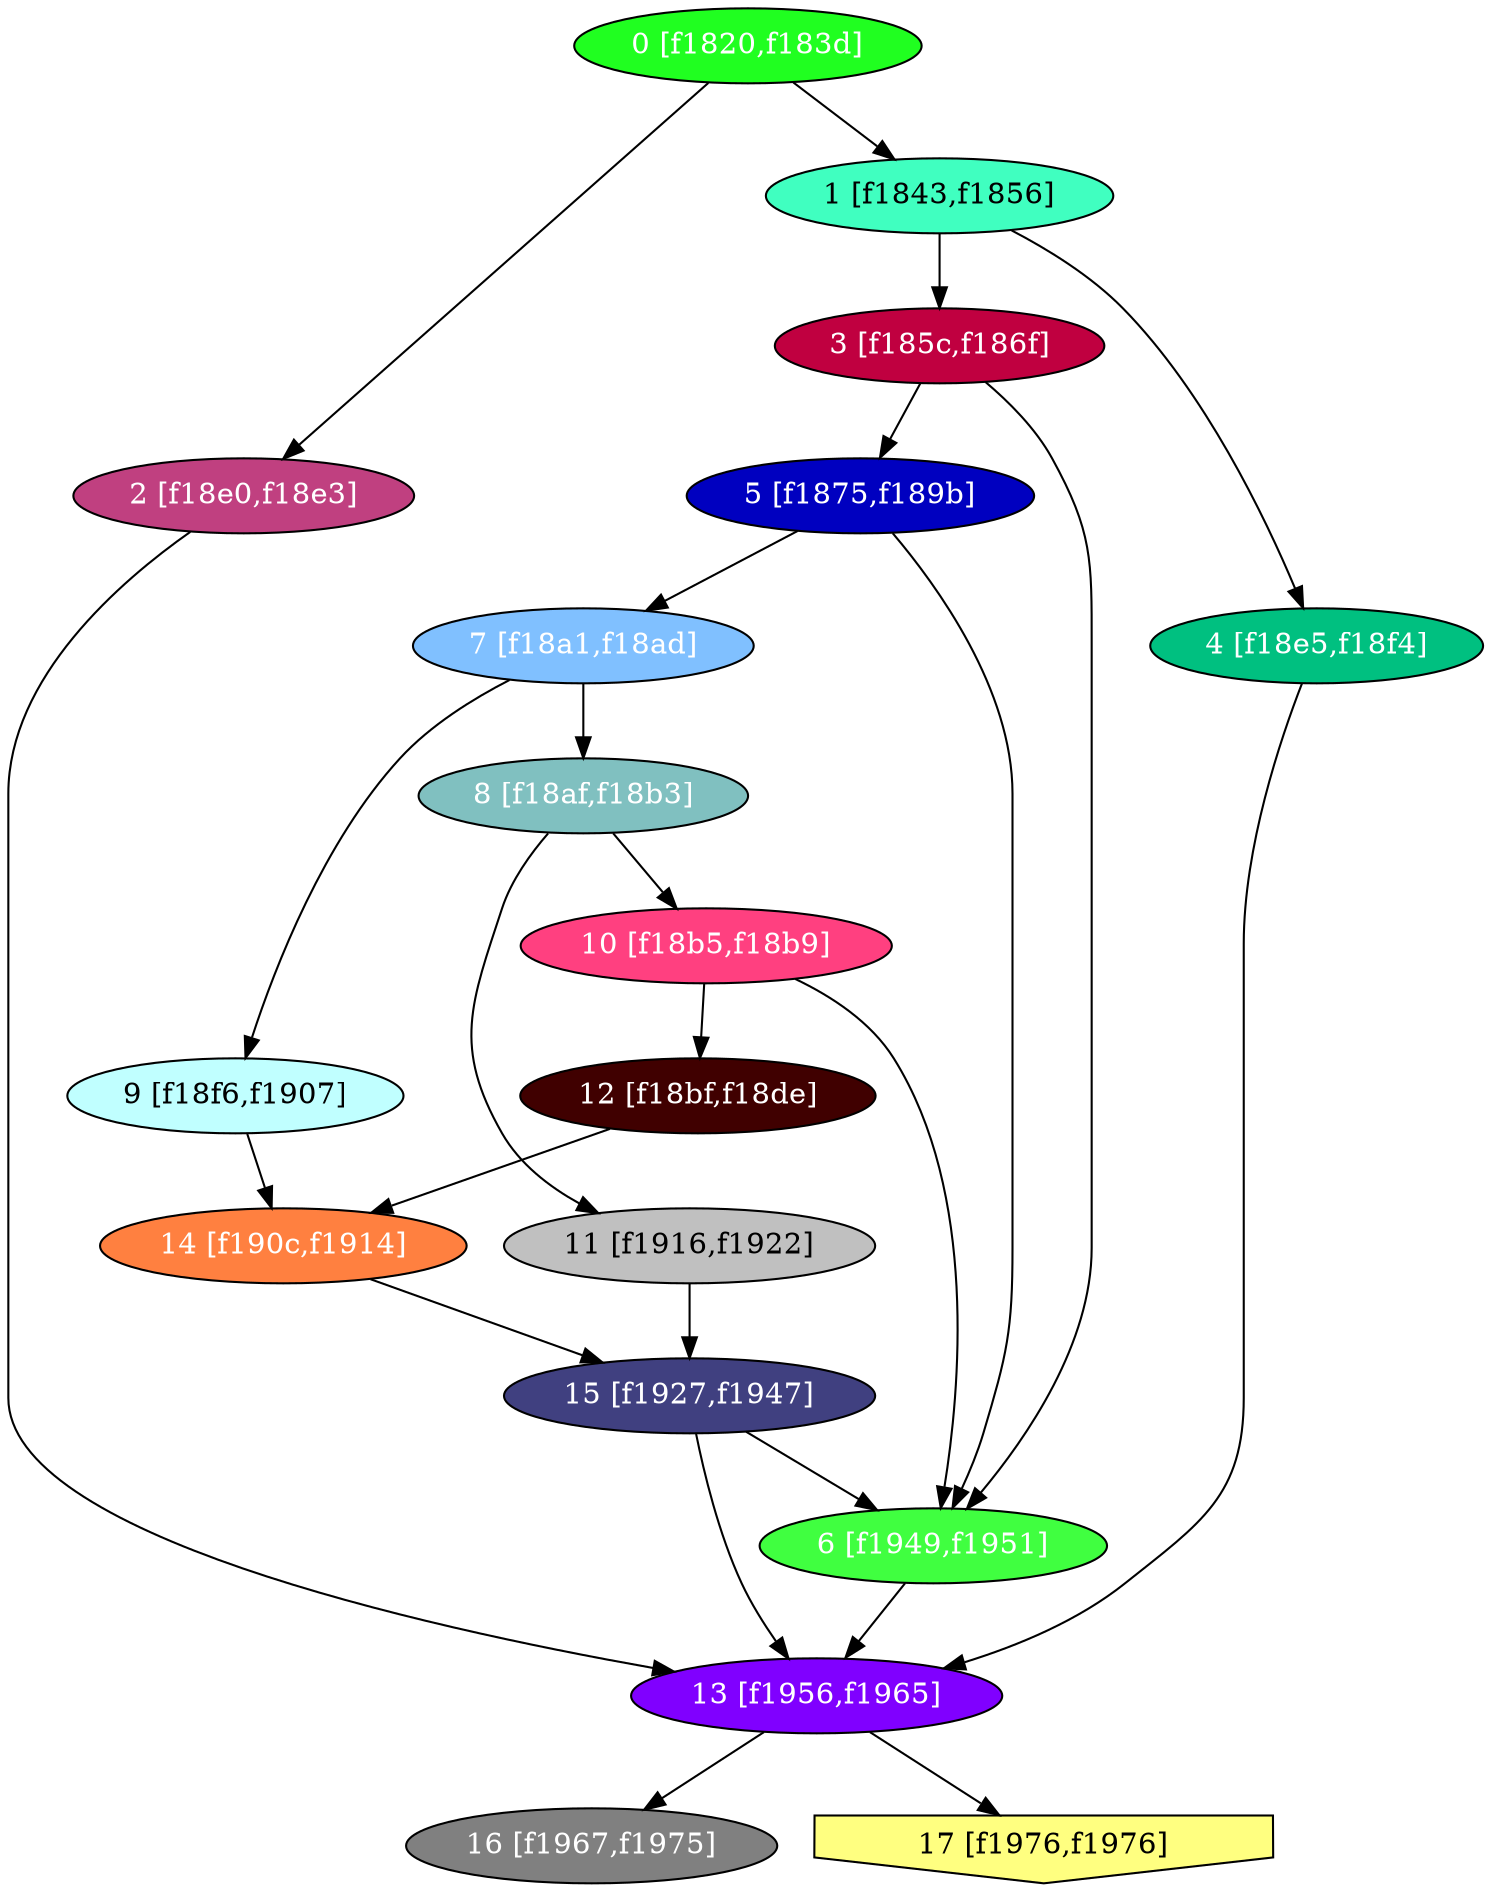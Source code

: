 diGraph libnss3{
	libnss3_0  [style=filled fillcolor="#20FF20" fontcolor="#ffffff" shape=oval label="0 [f1820,f183d]"]
	libnss3_1  [style=filled fillcolor="#40FFC0" fontcolor="#000000" shape=oval label="1 [f1843,f1856]"]
	libnss3_2  [style=filled fillcolor="#C04080" fontcolor="#ffffff" shape=oval label="2 [f18e0,f18e3]"]
	libnss3_3  [style=filled fillcolor="#C00040" fontcolor="#ffffff" shape=oval label="3 [f185c,f186f]"]
	libnss3_4  [style=filled fillcolor="#00C080" fontcolor="#ffffff" shape=oval label="4 [f18e5,f18f4]"]
	libnss3_5  [style=filled fillcolor="#0000C0" fontcolor="#ffffff" shape=oval label="5 [f1875,f189b]"]
	libnss3_6  [style=filled fillcolor="#40FF40" fontcolor="#ffffff" shape=oval label="6 [f1949,f1951]"]
	libnss3_7  [style=filled fillcolor="#80C0FF" fontcolor="#ffffff" shape=oval label="7 [f18a1,f18ad]"]
	libnss3_8  [style=filled fillcolor="#80C0C0" fontcolor="#ffffff" shape=oval label="8 [f18af,f18b3]"]
	libnss3_9  [style=filled fillcolor="#C0FFFF" fontcolor="#000000" shape=oval label="9 [f18f6,f1907]"]
	libnss3_a  [style=filled fillcolor="#FF4080" fontcolor="#ffffff" shape=oval label="10 [f18b5,f18b9]"]
	libnss3_b  [style=filled fillcolor="#C0C0C0" fontcolor="#000000" shape=oval label="11 [f1916,f1922]"]
	libnss3_c  [style=filled fillcolor="#400000" fontcolor="#ffffff" shape=oval label="12 [f18bf,f18de]"]
	libnss3_d  [style=filled fillcolor="#8000FF" fontcolor="#ffffff" shape=oval label="13 [f1956,f1965]"]
	libnss3_e  [style=filled fillcolor="#FF8040" fontcolor="#ffffff" shape=oval label="14 [f190c,f1914]"]
	libnss3_f  [style=filled fillcolor="#404080" fontcolor="#ffffff" shape=oval label="15 [f1927,f1947]"]
	libnss3_10  [style=filled fillcolor="#808080" fontcolor="#ffffff" shape=oval label="16 [f1967,f1975]"]
	libnss3_11  [style=filled fillcolor="#FFFF80" fontcolor="#000000" shape=invhouse label="17 [f1976,f1976]"]

	libnss3_0 -> libnss3_1
	libnss3_0 -> libnss3_2
	libnss3_1 -> libnss3_3
	libnss3_1 -> libnss3_4
	libnss3_2 -> libnss3_d
	libnss3_3 -> libnss3_5
	libnss3_3 -> libnss3_6
	libnss3_4 -> libnss3_d
	libnss3_5 -> libnss3_6
	libnss3_5 -> libnss3_7
	libnss3_6 -> libnss3_d
	libnss3_7 -> libnss3_8
	libnss3_7 -> libnss3_9
	libnss3_8 -> libnss3_a
	libnss3_8 -> libnss3_b
	libnss3_9 -> libnss3_e
	libnss3_a -> libnss3_6
	libnss3_a -> libnss3_c
	libnss3_b -> libnss3_f
	libnss3_c -> libnss3_e
	libnss3_d -> libnss3_10
	libnss3_d -> libnss3_11
	libnss3_e -> libnss3_f
	libnss3_f -> libnss3_6
	libnss3_f -> libnss3_d
}